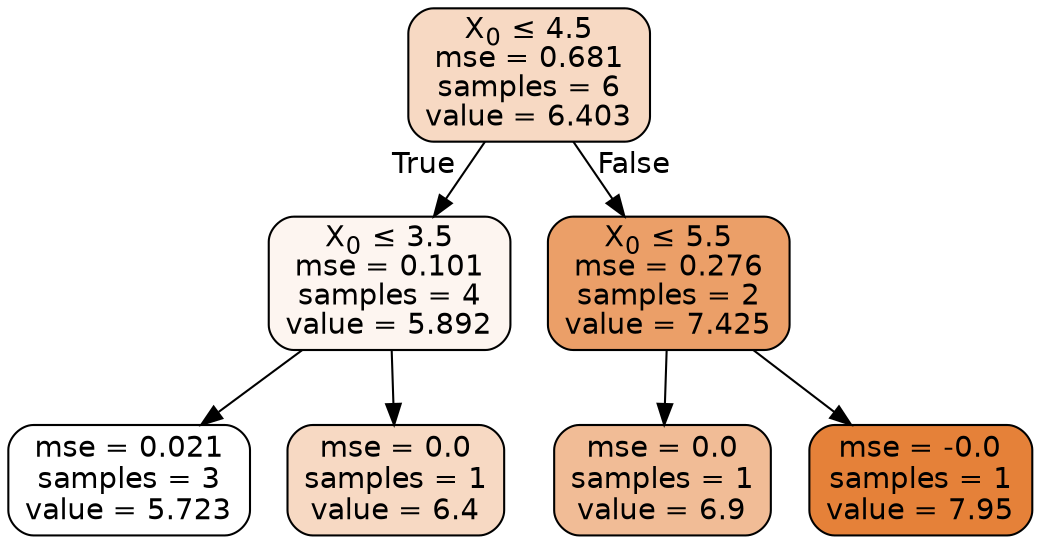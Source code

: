 digraph Tree {
node [shape=box, style="filled, rounded", color="black", fontname=helvetica] ;
edge [fontname=helvetica] ;
0 [label=<X<SUB>0</SUB> &le; 4.5<br/>mse = 0.681<br/>samples = 6<br/>value = 6.403>, fillcolor="#f7d9c3"] ;
1 [label=<X<SUB>0</SUB> &le; 3.5<br/>mse = 0.101<br/>samples = 4<br/>value = 5.892>, fillcolor="#fdf5f0"] ;
0 -> 1 [labeldistance=2.5, labelangle=45, headlabel="True"] ;
2 [label=<mse = 0.021<br/>samples = 3<br/>value = 5.723>, fillcolor="#ffffff"] ;
1 -> 2 ;
3 [label=<mse = 0.0<br/>samples = 1<br/>value = 6.4>, fillcolor="#f7d9c3"] ;
1 -> 3 ;
4 [label=<X<SUB>0</SUB> &le; 5.5<br/>mse = 0.276<br/>samples = 2<br/>value = 7.425>, fillcolor="#eb9f68"] ;
0 -> 4 [labeldistance=2.5, labelangle=-45, headlabel="False"] ;
5 [label=<mse = 0.0<br/>samples = 1<br/>value = 6.9>, fillcolor="#f1bc96"] ;
4 -> 5 ;
6 [label=<mse = -0.0<br/>samples = 1<br/>value = 7.95>, fillcolor="#e58139"] ;
4 -> 6 ;
}

